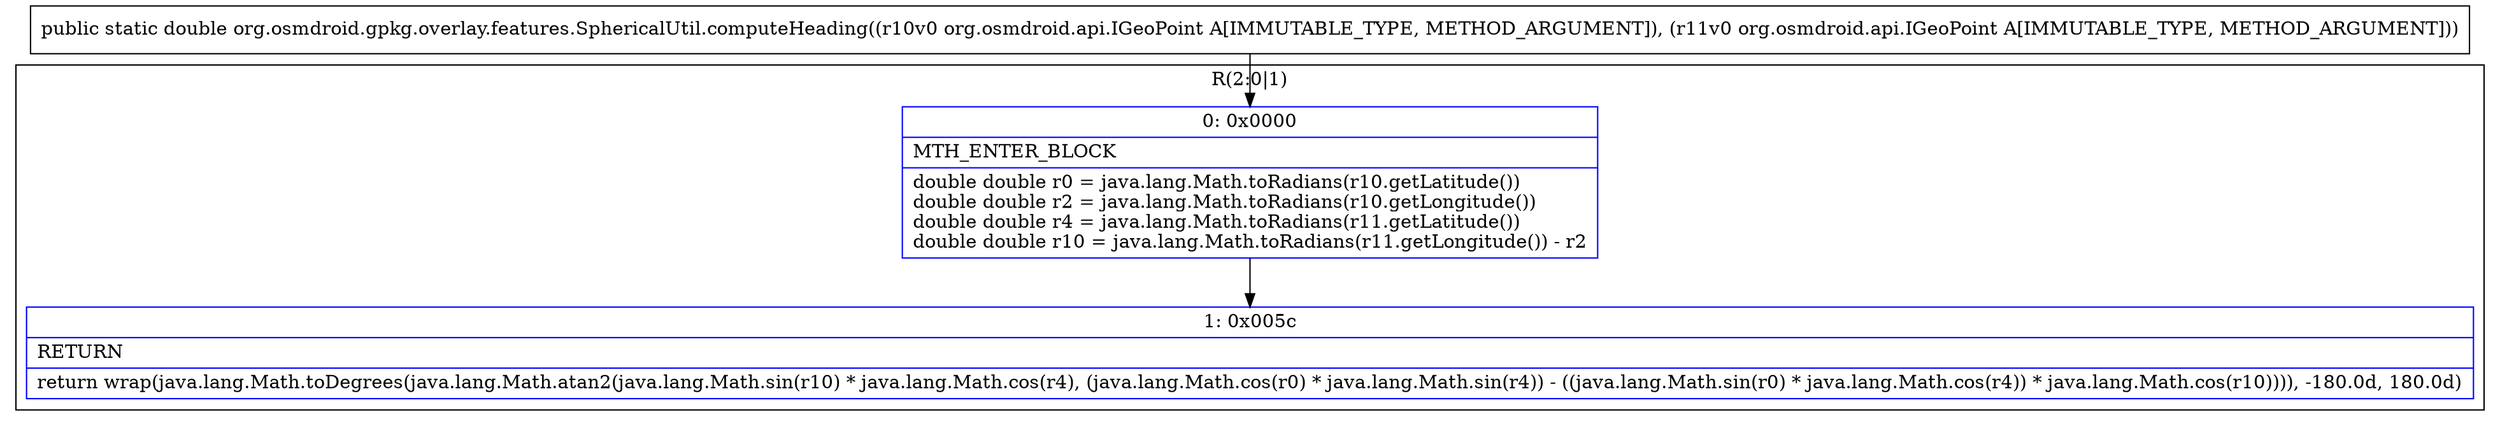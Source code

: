 digraph "CFG fororg.osmdroid.gpkg.overlay.features.SphericalUtil.computeHeading(Lorg\/osmdroid\/api\/IGeoPoint;Lorg\/osmdroid\/api\/IGeoPoint;)D" {
subgraph cluster_Region_89277269 {
label = "R(2:0|1)";
node [shape=record,color=blue];
Node_0 [shape=record,label="{0\:\ 0x0000|MTH_ENTER_BLOCK\l|double double r0 = java.lang.Math.toRadians(r10.getLatitude())\ldouble double r2 = java.lang.Math.toRadians(r10.getLongitude())\ldouble double r4 = java.lang.Math.toRadians(r11.getLatitude())\ldouble double r10 = java.lang.Math.toRadians(r11.getLongitude()) \- r2\l}"];
Node_1 [shape=record,label="{1\:\ 0x005c|RETURN\l|return wrap(java.lang.Math.toDegrees(java.lang.Math.atan2(java.lang.Math.sin(r10) * java.lang.Math.cos(r4), (java.lang.Math.cos(r0) * java.lang.Math.sin(r4)) \- ((java.lang.Math.sin(r0) * java.lang.Math.cos(r4)) * java.lang.Math.cos(r10)))), \-180.0d, 180.0d)\l}"];
}
MethodNode[shape=record,label="{public static double org.osmdroid.gpkg.overlay.features.SphericalUtil.computeHeading((r10v0 org.osmdroid.api.IGeoPoint A[IMMUTABLE_TYPE, METHOD_ARGUMENT]), (r11v0 org.osmdroid.api.IGeoPoint A[IMMUTABLE_TYPE, METHOD_ARGUMENT])) }"];
MethodNode -> Node_0;
Node_0 -> Node_1;
}

